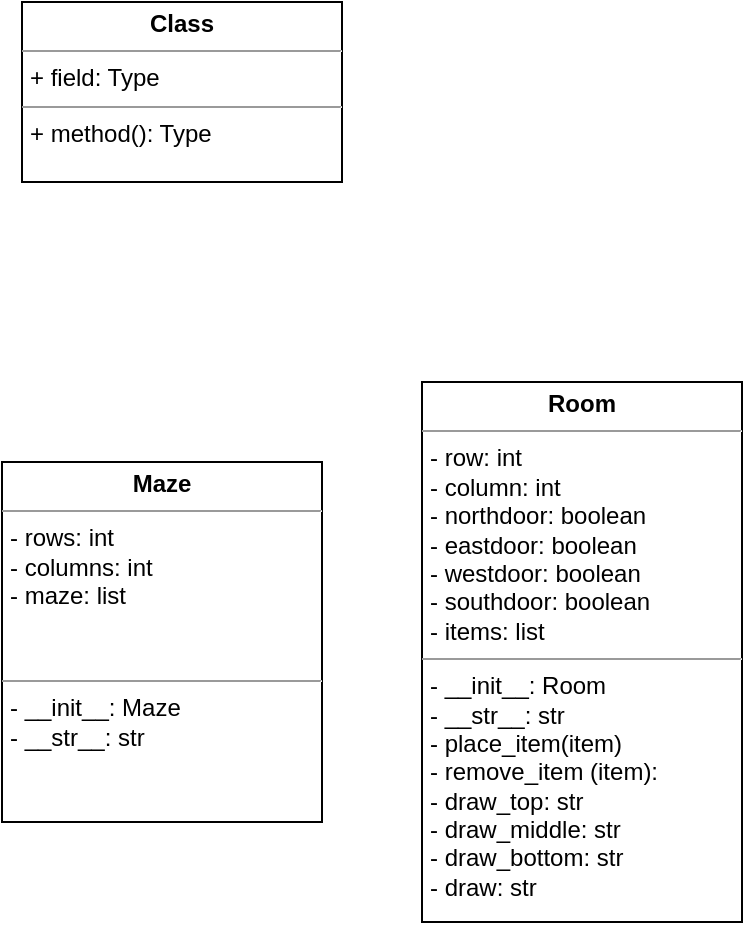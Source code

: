 <mxfile version="23.0.2" type="device">
  <diagram id="C5RBs43oDa-KdzZeNtuy" name="Page-1">
    <mxGraphModel dx="1434" dy="844" grid="1" gridSize="10" guides="1" tooltips="1" connect="1" arrows="1" fold="1" page="1" pageScale="1" pageWidth="827" pageHeight="1169" math="0" shadow="0">
      <root>
        <mxCell id="WIyWlLk6GJQsqaUBKTNV-0" />
        <mxCell id="WIyWlLk6GJQsqaUBKTNV-1" parent="WIyWlLk6GJQsqaUBKTNV-0" />
        <mxCell id="2SQYG1B2E4VFdqfXbupN-0" value="&lt;p style=&quot;margin:0px;margin-top:4px;text-align:center;&quot;&gt;&lt;b&gt;Room&lt;/b&gt;&lt;/p&gt;&lt;hr size=&quot;1&quot;&gt;&lt;p style=&quot;margin:0px;margin-left:4px;&quot;&gt;- row: int&lt;/p&gt;&lt;p style=&quot;margin:0px;margin-left:4px;&quot;&gt;- column: int&lt;/p&gt;&lt;p style=&quot;margin:0px;margin-left:4px;&quot;&gt;- northdoor: boolean&lt;/p&gt;&lt;p style=&quot;margin:0px;margin-left:4px;&quot;&gt;- eastdoor: boolean&lt;/p&gt;&lt;p style=&quot;margin:0px;margin-left:4px;&quot;&gt;- westdoor: boolean&lt;/p&gt;&lt;p style=&quot;margin:0px;margin-left:4px;&quot;&gt;- southdoor: boolean&lt;/p&gt;&lt;p style=&quot;margin:0px;margin-left:4px;&quot;&gt;- items: list&lt;/p&gt;&lt;hr size=&quot;1&quot;&gt;&lt;p style=&quot;margin:0px;margin-left:4px;&quot;&gt;- __init__: Room&lt;/p&gt;&lt;p style=&quot;margin:0px;margin-left:4px;&quot;&gt;- __str__: str&lt;/p&gt;&lt;p style=&quot;margin:0px;margin-left:4px;&quot;&gt;- place_item(item)&lt;/p&gt;&lt;p style=&quot;margin:0px;margin-left:4px;&quot;&gt;- remove_item (item):&amp;nbsp;&lt;/p&gt;&lt;p style=&quot;margin:0px;margin-left:4px;&quot;&gt;- draw_top: str&lt;/p&gt;&lt;p style=&quot;margin:0px;margin-left:4px;&quot;&gt;- draw_middle: str&lt;/p&gt;&lt;p style=&quot;margin:0px;margin-left:4px;&quot;&gt;- draw_bottom: str&lt;/p&gt;&lt;p style=&quot;margin:0px;margin-left:4px;&quot;&gt;- draw: str&lt;/p&gt;&lt;p style=&quot;margin:0px;margin-left:4px;&quot;&gt;&lt;br&gt;&lt;/p&gt;&lt;p style=&quot;margin:0px;margin-left:4px;&quot;&gt;&lt;br&gt;&lt;/p&gt;&lt;p style=&quot;margin:0px;margin-left:4px;&quot;&gt;&lt;br&gt;&lt;/p&gt;" style="verticalAlign=top;align=left;overflow=fill;fontSize=12;fontFamily=Helvetica;html=1;whiteSpace=wrap;" vertex="1" parent="WIyWlLk6GJQsqaUBKTNV-1">
          <mxGeometry x="330" y="390" width="160" height="270" as="geometry" />
        </mxCell>
        <mxCell id="2SQYG1B2E4VFdqfXbupN-1" value="&lt;p style=&quot;margin:0px;margin-top:4px;text-align:center;&quot;&gt;&lt;b&gt;Class&lt;/b&gt;&lt;/p&gt;&lt;hr size=&quot;1&quot;/&gt;&lt;p style=&quot;margin:0px;margin-left:4px;&quot;&gt;+ field: Type&lt;/p&gt;&lt;hr size=&quot;1&quot;/&gt;&lt;p style=&quot;margin:0px;margin-left:4px;&quot;&gt;+ method(): Type&lt;/p&gt;" style="verticalAlign=top;align=left;overflow=fill;fontSize=12;fontFamily=Helvetica;html=1;whiteSpace=wrap;" vertex="1" parent="WIyWlLk6GJQsqaUBKTNV-1">
          <mxGeometry x="130" y="200" width="160" height="90" as="geometry" />
        </mxCell>
        <mxCell id="2SQYG1B2E4VFdqfXbupN-7" value="&lt;p style=&quot;margin:0px;margin-top:4px;text-align:center;&quot;&gt;&lt;b&gt;Maze&lt;/b&gt;&lt;/p&gt;&lt;hr size=&quot;1&quot;&gt;&lt;p style=&quot;margin:0px;margin-left:4px;&quot;&gt;- rows: int&lt;/p&gt;&lt;p style=&quot;margin:0px;margin-left:4px;&quot;&gt;- columns: int&lt;/p&gt;&lt;p style=&quot;margin:0px;margin-left:4px;&quot;&gt;- maze: list&lt;/p&gt;&lt;p style=&quot;margin:0px;margin-left:4px;&quot;&gt;&lt;br&gt;&lt;/p&gt;&lt;p style=&quot;margin:0px;margin-left:4px;&quot;&gt;&lt;br&gt;&lt;/p&gt;&lt;hr size=&quot;1&quot;&gt;&lt;p style=&quot;margin:0px;margin-left:4px;&quot;&gt;- __init__: Maze&lt;/p&gt;&lt;p style=&quot;margin:0px;margin-left:4px;&quot;&gt;- __str__: str&lt;/p&gt;" style="verticalAlign=top;align=left;overflow=fill;fontSize=12;fontFamily=Helvetica;html=1;whiteSpace=wrap;" vertex="1" parent="WIyWlLk6GJQsqaUBKTNV-1">
          <mxGeometry x="120" y="430" width="160" height="180" as="geometry" />
        </mxCell>
      </root>
    </mxGraphModel>
  </diagram>
</mxfile>
